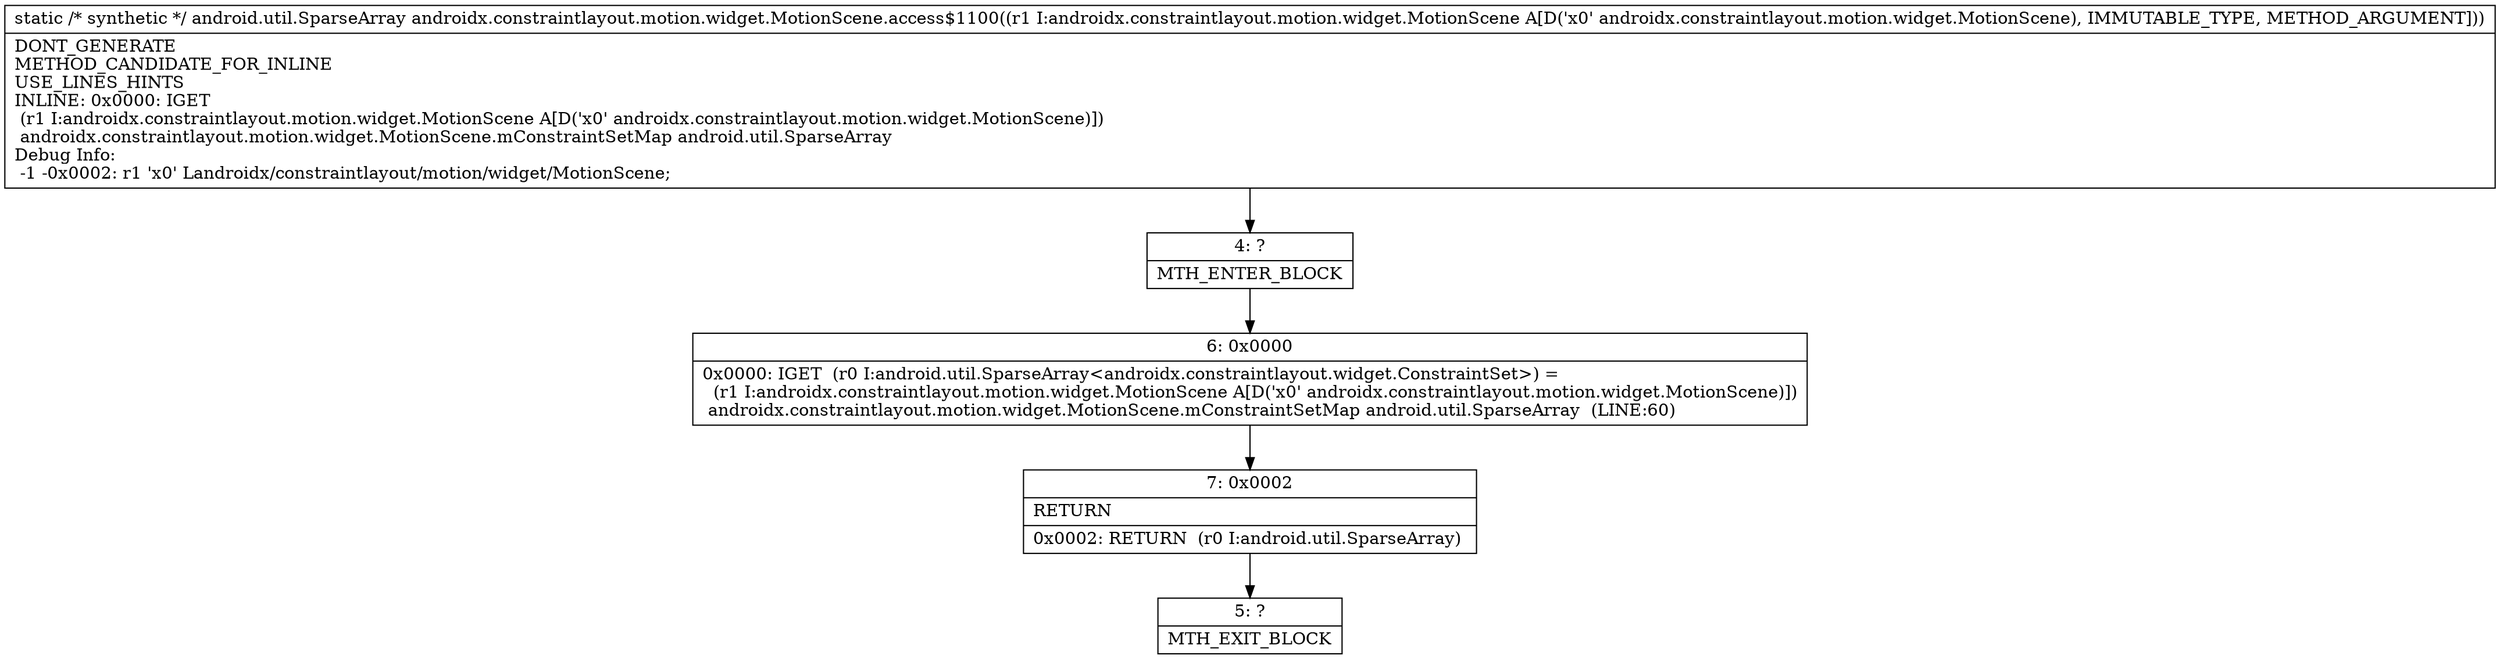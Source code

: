 digraph "CFG forandroidx.constraintlayout.motion.widget.MotionScene.access$1100(Landroidx\/constraintlayout\/motion\/widget\/MotionScene;)Landroid\/util\/SparseArray;" {
Node_4 [shape=record,label="{4\:\ ?|MTH_ENTER_BLOCK\l}"];
Node_6 [shape=record,label="{6\:\ 0x0000|0x0000: IGET  (r0 I:android.util.SparseArray\<androidx.constraintlayout.widget.ConstraintSet\>) = \l  (r1 I:androidx.constraintlayout.motion.widget.MotionScene A[D('x0' androidx.constraintlayout.motion.widget.MotionScene)])\l androidx.constraintlayout.motion.widget.MotionScene.mConstraintSetMap android.util.SparseArray  (LINE:60)\l}"];
Node_7 [shape=record,label="{7\:\ 0x0002|RETURN\l|0x0002: RETURN  (r0 I:android.util.SparseArray) \l}"];
Node_5 [shape=record,label="{5\:\ ?|MTH_EXIT_BLOCK\l}"];
MethodNode[shape=record,label="{static \/* synthetic *\/ android.util.SparseArray androidx.constraintlayout.motion.widget.MotionScene.access$1100((r1 I:androidx.constraintlayout.motion.widget.MotionScene A[D('x0' androidx.constraintlayout.motion.widget.MotionScene), IMMUTABLE_TYPE, METHOD_ARGUMENT]))  | DONT_GENERATE\lMETHOD_CANDIDATE_FOR_INLINE\lUSE_LINES_HINTS\lINLINE: 0x0000: IGET  \l  (r1 I:androidx.constraintlayout.motion.widget.MotionScene A[D('x0' androidx.constraintlayout.motion.widget.MotionScene)])\l androidx.constraintlayout.motion.widget.MotionScene.mConstraintSetMap android.util.SparseArray\lDebug Info:\l  \-1 \-0x0002: r1 'x0' Landroidx\/constraintlayout\/motion\/widget\/MotionScene;\l}"];
MethodNode -> Node_4;Node_4 -> Node_6;
Node_6 -> Node_7;
Node_7 -> Node_5;
}

